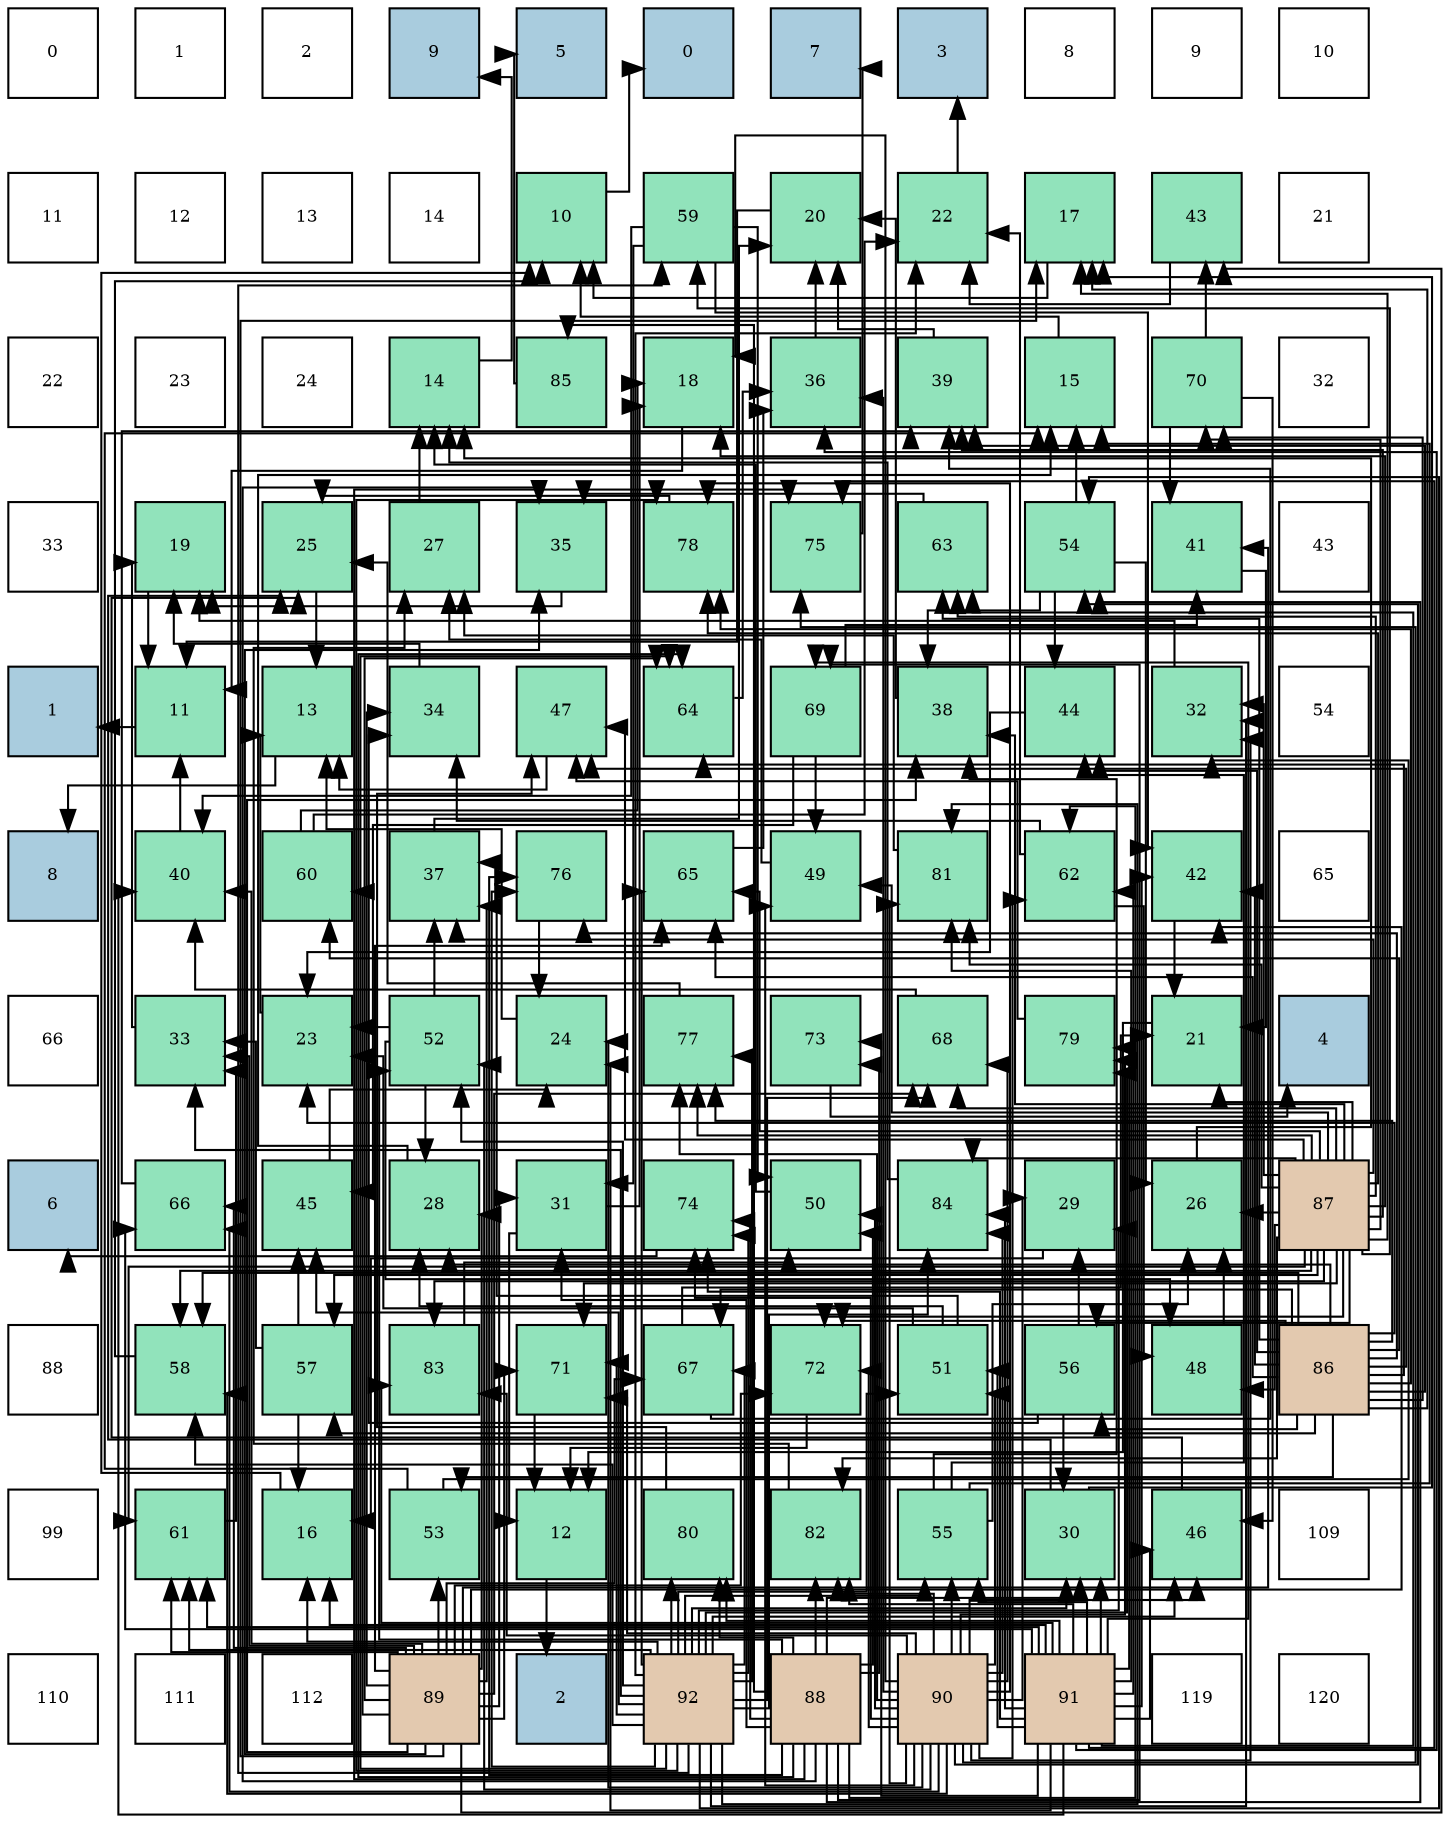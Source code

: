 digraph layout{
 rankdir=TB;
 splines=ortho;
 node [style=filled shape=square fixedsize=true width=0.6];
0[label="0", fontsize=8, fillcolor="#ffffff"];
1[label="1", fontsize=8, fillcolor="#ffffff"];
2[label="2", fontsize=8, fillcolor="#ffffff"];
3[label="9", fontsize=8, fillcolor="#a9ccde"];
4[label="5", fontsize=8, fillcolor="#a9ccde"];
5[label="0", fontsize=8, fillcolor="#a9ccde"];
6[label="7", fontsize=8, fillcolor="#a9ccde"];
7[label="3", fontsize=8, fillcolor="#a9ccde"];
8[label="8", fontsize=8, fillcolor="#ffffff"];
9[label="9", fontsize=8, fillcolor="#ffffff"];
10[label="10", fontsize=8, fillcolor="#ffffff"];
11[label="11", fontsize=8, fillcolor="#ffffff"];
12[label="12", fontsize=8, fillcolor="#ffffff"];
13[label="13", fontsize=8, fillcolor="#ffffff"];
14[label="14", fontsize=8, fillcolor="#ffffff"];
15[label="10", fontsize=8, fillcolor="#91e3bb"];
16[label="59", fontsize=8, fillcolor="#91e3bb"];
17[label="20", fontsize=8, fillcolor="#91e3bb"];
18[label="22", fontsize=8, fillcolor="#91e3bb"];
19[label="17", fontsize=8, fillcolor="#91e3bb"];
20[label="43", fontsize=8, fillcolor="#91e3bb"];
21[label="21", fontsize=8, fillcolor="#ffffff"];
22[label="22", fontsize=8, fillcolor="#ffffff"];
23[label="23", fontsize=8, fillcolor="#ffffff"];
24[label="24", fontsize=8, fillcolor="#ffffff"];
25[label="14", fontsize=8, fillcolor="#91e3bb"];
26[label="85", fontsize=8, fillcolor="#91e3bb"];
27[label="18", fontsize=8, fillcolor="#91e3bb"];
28[label="36", fontsize=8, fillcolor="#91e3bb"];
29[label="39", fontsize=8, fillcolor="#91e3bb"];
30[label="15", fontsize=8, fillcolor="#91e3bb"];
31[label="70", fontsize=8, fillcolor="#91e3bb"];
32[label="32", fontsize=8, fillcolor="#ffffff"];
33[label="33", fontsize=8, fillcolor="#ffffff"];
34[label="19", fontsize=8, fillcolor="#91e3bb"];
35[label="25", fontsize=8, fillcolor="#91e3bb"];
36[label="27", fontsize=8, fillcolor="#91e3bb"];
37[label="35", fontsize=8, fillcolor="#91e3bb"];
38[label="78", fontsize=8, fillcolor="#91e3bb"];
39[label="75", fontsize=8, fillcolor="#91e3bb"];
40[label="63", fontsize=8, fillcolor="#91e3bb"];
41[label="54", fontsize=8, fillcolor="#91e3bb"];
42[label="41", fontsize=8, fillcolor="#91e3bb"];
43[label="43", fontsize=8, fillcolor="#ffffff"];
44[label="1", fontsize=8, fillcolor="#a9ccde"];
45[label="11", fontsize=8, fillcolor="#91e3bb"];
46[label="13", fontsize=8, fillcolor="#91e3bb"];
47[label="34", fontsize=8, fillcolor="#91e3bb"];
48[label="47", fontsize=8, fillcolor="#91e3bb"];
49[label="64", fontsize=8, fillcolor="#91e3bb"];
50[label="69", fontsize=8, fillcolor="#91e3bb"];
51[label="38", fontsize=8, fillcolor="#91e3bb"];
52[label="44", fontsize=8, fillcolor="#91e3bb"];
53[label="32", fontsize=8, fillcolor="#91e3bb"];
54[label="54", fontsize=8, fillcolor="#ffffff"];
55[label="8", fontsize=8, fillcolor="#a9ccde"];
56[label="40", fontsize=8, fillcolor="#91e3bb"];
57[label="60", fontsize=8, fillcolor="#91e3bb"];
58[label="37", fontsize=8, fillcolor="#91e3bb"];
59[label="76", fontsize=8, fillcolor="#91e3bb"];
60[label="65", fontsize=8, fillcolor="#91e3bb"];
61[label="49", fontsize=8, fillcolor="#91e3bb"];
62[label="81", fontsize=8, fillcolor="#91e3bb"];
63[label="62", fontsize=8, fillcolor="#91e3bb"];
64[label="42", fontsize=8, fillcolor="#91e3bb"];
65[label="65", fontsize=8, fillcolor="#ffffff"];
66[label="66", fontsize=8, fillcolor="#ffffff"];
67[label="33", fontsize=8, fillcolor="#91e3bb"];
68[label="23", fontsize=8, fillcolor="#91e3bb"];
69[label="52", fontsize=8, fillcolor="#91e3bb"];
70[label="24", fontsize=8, fillcolor="#91e3bb"];
71[label="77", fontsize=8, fillcolor="#91e3bb"];
72[label="73", fontsize=8, fillcolor="#91e3bb"];
73[label="68", fontsize=8, fillcolor="#91e3bb"];
74[label="79", fontsize=8, fillcolor="#91e3bb"];
75[label="21", fontsize=8, fillcolor="#91e3bb"];
76[label="4", fontsize=8, fillcolor="#a9ccde"];
77[label="6", fontsize=8, fillcolor="#a9ccde"];
78[label="66", fontsize=8, fillcolor="#91e3bb"];
79[label="45", fontsize=8, fillcolor="#91e3bb"];
80[label="28", fontsize=8, fillcolor="#91e3bb"];
81[label="31", fontsize=8, fillcolor="#91e3bb"];
82[label="74", fontsize=8, fillcolor="#91e3bb"];
83[label="50", fontsize=8, fillcolor="#91e3bb"];
84[label="84", fontsize=8, fillcolor="#91e3bb"];
85[label="29", fontsize=8, fillcolor="#91e3bb"];
86[label="26", fontsize=8, fillcolor="#91e3bb"];
87[label="87", fontsize=8, fillcolor="#e3c9af"];
88[label="88", fontsize=8, fillcolor="#ffffff"];
89[label="58", fontsize=8, fillcolor="#91e3bb"];
90[label="57", fontsize=8, fillcolor="#91e3bb"];
91[label="83", fontsize=8, fillcolor="#91e3bb"];
92[label="71", fontsize=8, fillcolor="#91e3bb"];
93[label="67", fontsize=8, fillcolor="#91e3bb"];
94[label="72", fontsize=8, fillcolor="#91e3bb"];
95[label="51", fontsize=8, fillcolor="#91e3bb"];
96[label="56", fontsize=8, fillcolor="#91e3bb"];
97[label="48", fontsize=8, fillcolor="#91e3bb"];
98[label="86", fontsize=8, fillcolor="#e3c9af"];
99[label="99", fontsize=8, fillcolor="#ffffff"];
100[label="61", fontsize=8, fillcolor="#91e3bb"];
101[label="16", fontsize=8, fillcolor="#91e3bb"];
102[label="53", fontsize=8, fillcolor="#91e3bb"];
103[label="12", fontsize=8, fillcolor="#91e3bb"];
104[label="80", fontsize=8, fillcolor="#91e3bb"];
105[label="82", fontsize=8, fillcolor="#91e3bb"];
106[label="55", fontsize=8, fillcolor="#91e3bb"];
107[label="30", fontsize=8, fillcolor="#91e3bb"];
108[label="46", fontsize=8, fillcolor="#91e3bb"];
109[label="109", fontsize=8, fillcolor="#ffffff"];
110[label="110", fontsize=8, fillcolor="#ffffff"];
111[label="111", fontsize=8, fillcolor="#ffffff"];
112[label="112", fontsize=8, fillcolor="#ffffff"];
113[label="89", fontsize=8, fillcolor="#e3c9af"];
114[label="2", fontsize=8, fillcolor="#a9ccde"];
115[label="92", fontsize=8, fillcolor="#e3c9af"];
116[label="88", fontsize=8, fillcolor="#e3c9af"];
117[label="90", fontsize=8, fillcolor="#e3c9af"];
118[label="91", fontsize=8, fillcolor="#e3c9af"];
119[label="119", fontsize=8, fillcolor="#ffffff"];
120[label="120", fontsize=8, fillcolor="#ffffff"];
edge [constraint=false, style=vis];15 -> 5;
45 -> 44;
103 -> 114;
46 -> 55;
25 -> 3;
30 -> 15;
101 -> 15;
19 -> 15;
27 -> 45;
34 -> 45;
17 -> 45;
75 -> 103;
18 -> 7;
68 -> 46;
70 -> 46;
35 -> 46;
86 -> 25;
36 -> 25;
80 -> 30;
85 -> 101;
107 -> 19;
107 -> 35;
81 -> 103;
81 -> 27;
53 -> 34;
67 -> 34;
47 -> 34;
37 -> 34;
28 -> 17;
58 -> 17;
51 -> 17;
29 -> 17;
56 -> 45;
42 -> 75;
64 -> 75;
20 -> 18;
52 -> 68;
79 -> 70;
108 -> 35;
48 -> 46;
97 -> 86;
61 -> 36;
83 -> 25;
95 -> 68;
95 -> 80;
95 -> 58;
69 -> 68;
69 -> 80;
69 -> 58;
69 -> 97;
102 -> 30;
102 -> 53;
41 -> 30;
41 -> 86;
41 -> 51;
41 -> 52;
106 -> 30;
106 -> 86;
106 -> 51;
106 -> 52;
96 -> 85;
96 -> 107;
96 -> 47;
90 -> 101;
90 -> 67;
90 -> 79;
89 -> 15;
16 -> 81;
16 -> 56;
16 -> 64;
16 -> 83;
57 -> 27;
57 -> 18;
100 -> 67;
63 -> 18;
63 -> 47;
63 -> 97;
40 -> 37;
49 -> 28;
60 -> 28;
78 -> 29;
93 -> 75;
93 -> 29;
73 -> 56;
50 -> 42;
50 -> 79;
50 -> 61;
31 -> 42;
31 -> 20;
31 -> 108;
92 -> 103;
94 -> 103;
72 -> 76;
82 -> 77;
39 -> 6;
59 -> 70;
71 -> 35;
38 -> 35;
74 -> 48;
104 -> 48;
62 -> 36;
105 -> 36;
91 -> 83;
84 -> 25;
26 -> 4;
98 -> 19;
98 -> 68;
98 -> 80;
98 -> 29;
98 -> 64;
98 -> 52;
98 -> 48;
98 -> 102;
98 -> 96;
98 -> 90;
98 -> 89;
98 -> 57;
98 -> 40;
98 -> 49;
98 -> 60;
98 -> 93;
98 -> 31;
98 -> 94;
98 -> 59;
98 -> 71;
98 -> 38;
87 -> 19;
87 -> 27;
87 -> 75;
87 -> 86;
87 -> 53;
87 -> 58;
87 -> 51;
87 -> 29;
87 -> 48;
87 -> 97;
87 -> 61;
87 -> 96;
87 -> 90;
87 -> 89;
87 -> 16;
87 -> 100;
87 -> 40;
87 -> 60;
87 -> 73;
87 -> 31;
87 -> 92;
87 -> 94;
87 -> 71;
87 -> 38;
87 -> 62;
87 -> 105;
87 -> 91;
87 -> 84;
116 -> 107;
116 -> 81;
116 -> 37;
116 -> 83;
116 -> 69;
116 -> 41;
116 -> 63;
116 -> 49;
116 -> 50;
116 -> 72;
116 -> 82;
116 -> 39;
116 -> 59;
116 -> 104;
116 -> 105;
116 -> 26;
113 -> 19;
113 -> 80;
113 -> 81;
113 -> 67;
113 -> 47;
113 -> 37;
113 -> 58;
113 -> 51;
113 -> 56;
113 -> 42;
113 -> 64;
113 -> 20;
113 -> 102;
113 -> 57;
113 -> 100;
113 -> 49;
113 -> 60;
113 -> 78;
113 -> 93;
113 -> 73;
113 -> 92;
113 -> 94;
117 -> 27;
117 -> 70;
117 -> 85;
117 -> 53;
117 -> 28;
117 -> 108;
117 -> 61;
117 -> 83;
117 -> 95;
117 -> 69;
117 -> 41;
117 -> 106;
117 -> 89;
117 -> 63;
117 -> 78;
117 -> 73;
117 -> 92;
117 -> 94;
117 -> 82;
117 -> 39;
117 -> 71;
117 -> 38;
117 -> 74;
117 -> 62;
117 -> 105;
117 -> 91;
117 -> 84;
118 -> 101;
118 -> 70;
118 -> 107;
118 -> 28;
118 -> 56;
118 -> 64;
118 -> 108;
118 -> 95;
118 -> 106;
118 -> 100;
118 -> 63;
118 -> 40;
118 -> 78;
118 -> 50;
118 -> 72;
118 -> 82;
118 -> 39;
118 -> 74;
118 -> 104;
118 -> 62;
118 -> 105;
118 -> 91;
118 -> 84;
115 -> 101;
115 -> 18;
115 -> 85;
115 -> 107;
115 -> 53;
115 -> 67;
115 -> 79;
115 -> 108;
115 -> 95;
115 -> 69;
115 -> 41;
115 -> 106;
115 -> 89;
115 -> 16;
115 -> 100;
115 -> 49;
115 -> 60;
115 -> 93;
115 -> 73;
115 -> 92;
115 -> 82;
115 -> 59;
115 -> 71;
115 -> 38;
115 -> 74;
115 -> 104;
115 -> 62;
115 -> 84;
edge [constraint=true, style=invis];
0 -> 11 -> 22 -> 33 -> 44 -> 55 -> 66 -> 77 -> 88 -> 99 -> 110;
1 -> 12 -> 23 -> 34 -> 45 -> 56 -> 67 -> 78 -> 89 -> 100 -> 111;
2 -> 13 -> 24 -> 35 -> 46 -> 57 -> 68 -> 79 -> 90 -> 101 -> 112;
3 -> 14 -> 25 -> 36 -> 47 -> 58 -> 69 -> 80 -> 91 -> 102 -> 113;
4 -> 15 -> 26 -> 37 -> 48 -> 59 -> 70 -> 81 -> 92 -> 103 -> 114;
5 -> 16 -> 27 -> 38 -> 49 -> 60 -> 71 -> 82 -> 93 -> 104 -> 115;
6 -> 17 -> 28 -> 39 -> 50 -> 61 -> 72 -> 83 -> 94 -> 105 -> 116;
7 -> 18 -> 29 -> 40 -> 51 -> 62 -> 73 -> 84 -> 95 -> 106 -> 117;
8 -> 19 -> 30 -> 41 -> 52 -> 63 -> 74 -> 85 -> 96 -> 107 -> 118;
9 -> 20 -> 31 -> 42 -> 53 -> 64 -> 75 -> 86 -> 97 -> 108 -> 119;
10 -> 21 -> 32 -> 43 -> 54 -> 65 -> 76 -> 87 -> 98 -> 109 -> 120;
rank = same {0 -> 1 -> 2 -> 3 -> 4 -> 5 -> 6 -> 7 -> 8 -> 9 -> 10};
rank = same {11 -> 12 -> 13 -> 14 -> 15 -> 16 -> 17 -> 18 -> 19 -> 20 -> 21};
rank = same {22 -> 23 -> 24 -> 25 -> 26 -> 27 -> 28 -> 29 -> 30 -> 31 -> 32};
rank = same {33 -> 34 -> 35 -> 36 -> 37 -> 38 -> 39 -> 40 -> 41 -> 42 -> 43};
rank = same {44 -> 45 -> 46 -> 47 -> 48 -> 49 -> 50 -> 51 -> 52 -> 53 -> 54};
rank = same {55 -> 56 -> 57 -> 58 -> 59 -> 60 -> 61 -> 62 -> 63 -> 64 -> 65};
rank = same {66 -> 67 -> 68 -> 69 -> 70 -> 71 -> 72 -> 73 -> 74 -> 75 -> 76};
rank = same {77 -> 78 -> 79 -> 80 -> 81 -> 82 -> 83 -> 84 -> 85 -> 86 -> 87};
rank = same {88 -> 89 -> 90 -> 91 -> 92 -> 93 -> 94 -> 95 -> 96 -> 97 -> 98};
rank = same {99 -> 100 -> 101 -> 102 -> 103 -> 104 -> 105 -> 106 -> 107 -> 108 -> 109};
rank = same {110 -> 111 -> 112 -> 113 -> 114 -> 115 -> 116 -> 117 -> 118 -> 119 -> 120};
}